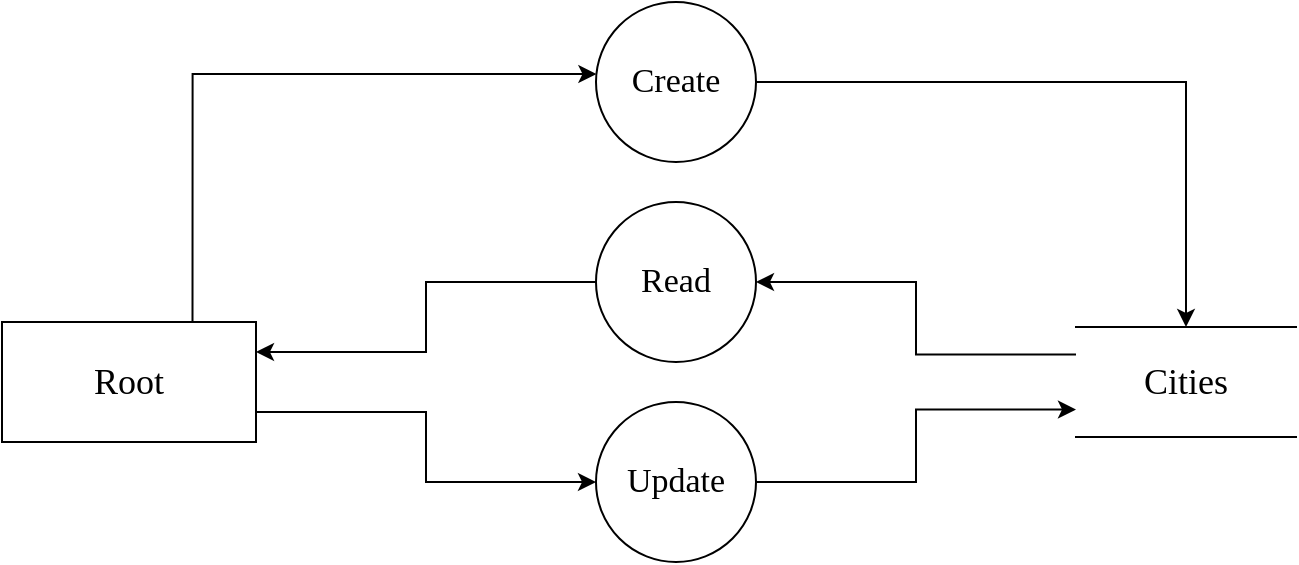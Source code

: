 <mxfile version="17.2.3" type="device"><diagram id="HeBkzXPH-GdMvk_lJBK_" name="Page-1"><mxGraphModel dx="1106" dy="653" grid="1" gridSize="10" guides="1" tooltips="1" connect="1" arrows="1" fold="1" page="1" pageScale="1" pageWidth="827" pageHeight="1169" background="none" math="0" shadow="0"><root><mxCell id="0"/><mxCell id="1" parent="0"/><mxCell id="6l1TLSjAQP7HA2U_qRRk-19" value="" style="edgeStyle=orthogonalEdgeStyle;rounded=0;orthogonalLoop=1;jettySize=auto;html=1;fontFamily=Times New Roman;fontSize=16;entryX=0.25;entryY=1;entryDx=0;entryDy=0;exitX=1;exitY=0;exitDx=0;exitDy=0;" parent="1" edge="1"><mxGeometry relative="1" as="geometry"><mxPoint x="660" y="100" as="targetPoint"/></mxGeometry></mxCell><mxCell id="6l1TLSjAQP7HA2U_qRRk-21" style="edgeStyle=orthogonalEdgeStyle;rounded=0;orthogonalLoop=1;jettySize=auto;html=1;exitX=0.75;exitY=1;exitDx=0;exitDy=0;entryX=1;entryY=1;entryDx=0;entryDy=0;fontFamily=Times New Roman;fontSize=16;" parent="1" edge="1"><mxGeometry relative="1" as="geometry"><Array as="points"><mxPoint x="720" y="247"/></Array><mxPoint x="720" y="100" as="sourcePoint"/></mxGeometry></mxCell><mxCell id="jVrr8x8pMHAeHXl_cqSZ-1" style="edgeStyle=orthogonalEdgeStyle;rounded=0;orthogonalLoop=1;jettySize=auto;html=1;exitX=0.75;exitY=0;exitDx=0;exitDy=0;endArrow=classic;endFill=1;fontFamily=Times New Roman;" parent="1" source="jVrr8x8pMHAeHXl_cqSZ-4" target="jVrr8x8pMHAeHXl_cqSZ-10" edge="1"><mxGeometry relative="1" as="geometry"><Array as="points"><mxPoint x="208" y="270"/></Array></mxGeometry></mxCell><mxCell id="jVrr8x8pMHAeHXl_cqSZ-2" style="edgeStyle=orthogonalEdgeStyle;rounded=0;orthogonalLoop=1;jettySize=auto;html=1;exitX=1;exitY=0.75;exitDx=0;exitDy=0;endArrow=classic;endFill=1;fontFamily=Times New Roman;" parent="1" source="jVrr8x8pMHAeHXl_cqSZ-4" target="jVrr8x8pMHAeHXl_cqSZ-12" edge="1"><mxGeometry relative="1" as="geometry"/></mxCell><mxCell id="jVrr8x8pMHAeHXl_cqSZ-4" value="&lt;font style=&quot;font-size: 18px&quot;&gt;Root&lt;/font&gt;" style="rounded=0;whiteSpace=wrap;html=1;fontFamily=Times New Roman;" parent="1" vertex="1"><mxGeometry x="113" y="394" width="127" height="60" as="geometry"/></mxCell><mxCell id="jVrr8x8pMHAeHXl_cqSZ-5" style="edgeStyle=orthogonalEdgeStyle;rounded=0;orthogonalLoop=1;jettySize=auto;html=1;entryX=1;entryY=0.25;entryDx=0;entryDy=0;fontFamily=Times New Roman;fontSize=14;endArrow=classic;endFill=1;elbow=vertical;" parent="1" source="jVrr8x8pMHAeHXl_cqSZ-6" target="jVrr8x8pMHAeHXl_cqSZ-4" edge="1"><mxGeometry relative="1" as="geometry"/></mxCell><mxCell id="jVrr8x8pMHAeHXl_cqSZ-6" value="&lt;p&gt;&lt;span style=&quot;line-height: 1.1&quot;&gt;&lt;font style=&quot;font-size: 17px&quot;&gt;Read&lt;/font&gt;&lt;/span&gt;&lt;/p&gt;" style="ellipse;whiteSpace=wrap;html=1;aspect=fixed;shadow=0;sketch=0;rotation=0;fontFamily=Times New Roman;" parent="1" vertex="1"><mxGeometry x="410" y="334" width="80" height="80" as="geometry"/></mxCell><mxCell id="jVrr8x8pMHAeHXl_cqSZ-7" style="edgeStyle=orthogonalEdgeStyle;rounded=0;orthogonalLoop=1;jettySize=auto;html=1;exitX=0;exitY=0.25;exitDx=0;exitDy=0;endArrow=classic;endFill=1;fontFamily=Times New Roman;" parent="1" source="jVrr8x8pMHAeHXl_cqSZ-8" target="jVrr8x8pMHAeHXl_cqSZ-6" edge="1"><mxGeometry relative="1" as="geometry"/></mxCell><mxCell id="jVrr8x8pMHAeHXl_cqSZ-8" value="&lt;span style=&quot;font-size: 18px&quot;&gt;Cities&lt;/span&gt;" style="shape=partialRectangle;whiteSpace=wrap;html=1;left=0;right=0;fillColor=default;rounded=0;shadow=0;glass=0;sketch=0;fontFamily=Times New Roman;fontSize=16;gradientColor=none;" parent="1" vertex="1"><mxGeometry x="650" y="396.5" width="110" height="55" as="geometry"/></mxCell><mxCell id="jVrr8x8pMHAeHXl_cqSZ-9" style="edgeStyle=orthogonalEdgeStyle;rounded=0;orthogonalLoop=1;jettySize=auto;html=1;exitX=1;exitY=0.5;exitDx=0;exitDy=0;endArrow=classic;endFill=1;fontFamily=Times New Roman;" parent="1" source="jVrr8x8pMHAeHXl_cqSZ-10" target="jVrr8x8pMHAeHXl_cqSZ-8" edge="1"><mxGeometry relative="1" as="geometry"/></mxCell><mxCell id="jVrr8x8pMHAeHXl_cqSZ-10" value="&lt;p&gt;&lt;span style=&quot;line-height: 1.1&quot;&gt;&lt;font style=&quot;font-size: 17px&quot;&gt;Create&lt;/font&gt;&lt;/span&gt;&lt;/p&gt;" style="ellipse;whiteSpace=wrap;html=1;aspect=fixed;shadow=0;sketch=0;rotation=0;fontFamily=Times New Roman;" parent="1" vertex="1"><mxGeometry x="410" y="234" width="80" height="80" as="geometry"/></mxCell><mxCell id="jVrr8x8pMHAeHXl_cqSZ-11" style="edgeStyle=orthogonalEdgeStyle;rounded=0;orthogonalLoop=1;jettySize=auto;html=1;exitX=1;exitY=0.5;exitDx=0;exitDy=0;entryX=0;entryY=0.75;entryDx=0;entryDy=0;endArrow=classic;endFill=1;fontFamily=Times New Roman;" parent="1" source="jVrr8x8pMHAeHXl_cqSZ-12" target="jVrr8x8pMHAeHXl_cqSZ-8" edge="1"><mxGeometry relative="1" as="geometry"/></mxCell><mxCell id="jVrr8x8pMHAeHXl_cqSZ-12" value="&lt;p&gt;&lt;span style=&quot;line-height: 1.1&quot;&gt;&lt;font style=&quot;font-size: 17px&quot;&gt;Update&lt;/font&gt;&lt;/span&gt;&lt;/p&gt;" style="ellipse;whiteSpace=wrap;html=1;aspect=fixed;shadow=0;sketch=0;rotation=0;fontFamily=Times New Roman;" parent="1" vertex="1"><mxGeometry x="410" y="434" width="80" height="80" as="geometry"/></mxCell></root></mxGraphModel></diagram></mxfile>